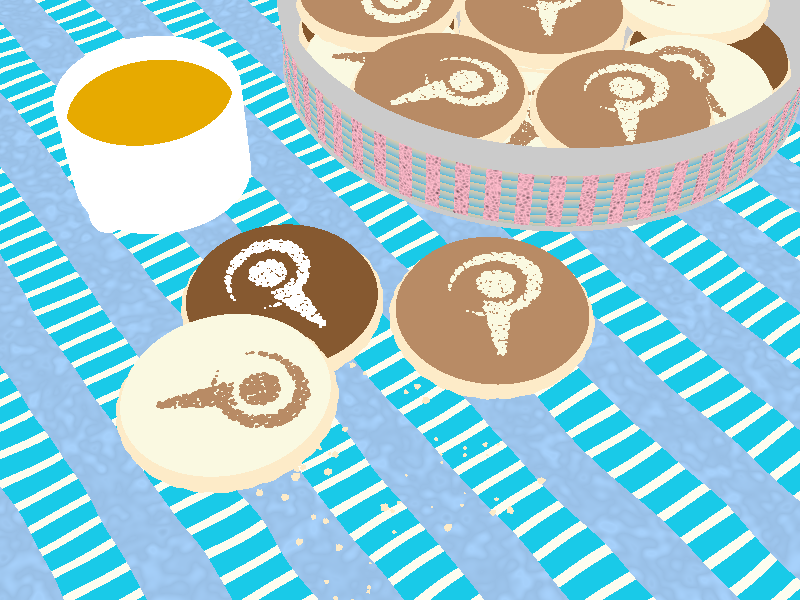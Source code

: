 //oooooooooooooooooooooooooooooooooooooooooooooooooooooooooooooooooooooooo//
//                                                                        //
// Windows users: to start rendering this image, press Alt+G or the 'Run' //
// button on the toobar.                                                  //
//                                                                        //
// Experienced windows users: try right-clicking on the line below ...    //
//                                                                        //
// +w320 +h240
// +w800 +h600 +a0.3 +am2
//                                                                        //
// See the docs for full explanations of new features such as the above.  //
//                                                                        //
//oooooooooooooooooooooooooooooooooooooooooooooooooooooooooooooooooooooooo//

// Persistence Of Vision raytracer version 3.5 sample file.
// Copyright 2001 Fabien Mosen

#include "colors.inc"
#include "functions.inc"
#include "logo.inc"

global_settings {max_trace_level 5}

camera {location <20,40,28> direction 2*z look_at <0,2,0>}

light_source {<-140,200,300> rgb <1.0, 1.0, 0.95>*1.5}
light_source {<140,200,-300> rgb <0.9, 0.9, 1.00>*0.8 shadowless}

#declare r1 = seed(0);

//----------------------- THE TABLE
#declare Pig_1 =
pigment {
   gradient z
   color_map {
      [0.00, rgb <0.01, 0.59, 0.81>]
      [0.70, rgb <0.01, 0.59, 0.81>]
      [0.70, rgb <0.98, 0.98, 0.87>]
      [1.00, rgb <0.98, 0.98, 0.87>]
   }
   frequency 4
}

#declare Pig_2 =
pigment {
   bozo
   color_map {
      [0.00, rgb <0.35, 0.58, 0.88>*1.0]
      [0.25, rgb <0.35, 0.58, 0.88>*1.1]
      [0.50, rgb <0.35, 0.58, 0.88>*0.9]
      [0.75, rgb <0.35, 0.58, 0.88>*1.0]
      [1.00, rgb <0.35, 0.58, 0.88>*0.8]
   }
   scale 0.1
}

#declare Nappe =
cylinder {0,y*-1,50
   texture {
      pigment {
         gradient x
         pigment_map {
            [0.0, Pig_1]
            [0.5, Pig_1]
            [0.5, Pig_2]
            [1.0, Pig_2]
         }
         warp {turbulence .05 octaves 2}
      }
      normal {quilted 0.6 scale 0.025 warp {turbulence 0.05 octaves 2}}
      scale 5
      translate 10
   }
}

object {Nappe}

//----------------------- BISCUITS
#declare Tex_Biscuit =
texture {
   pigment {color rgb <0.98, 0.83, 0.58>}
   normal {dents 1.2 scale 0.01}
   finish {phong 0 brilliance 0.7}
}

#declare Base_Biscuit =
union {
   blob {
      threshold 0.7
      #declare I = 0;
      #while (I < 359)
         sphere {<4,0,0>, 1+rand(r1)*0.1, 1 rotate y*I}
         #declare I = I+(360/28);
      #end
   }
   cylinder {<0,0,0>, <0,0.5,0>, 4}
   texture {Tex_Biscuit}
}

#declare Chocolate =
union {
   difference {
      cone {<0,0,0>, 4.2, <0,0.4,0>, 4}
      cone {<0,0.1,0>, 3.6, <0,0.401,0>, 3.75}
   }
   torus {
      3.55, 0.1
      translate y*0.2
      clipped_by {torus {3.55+0.1, 0.1 translate y*0.1}}
   }
   union {
      #declare I = -4;
      #while (I < 4)
         cylinder {<-4,0.1,I>,<4,0.1,I>, 0.05}
         #declare I = I+0.5;
      #end
      clipped_by {cone {<0,0,0>, 4.2, <0,0.4,0>, 4}}
   }
   torus {3.96, 0.04 translate y*0.4}
   torus {3.79, 0.04 translate y*0.4}
}

#declare LogoFun =
object{Povray_Logo_Prism rotate x*90 scale 2.2 translate -0.3*z}

#declare ProjLogo =
blob {
   threshold 0.6
   #declare I = 0;
   #while (I < 1)
      #declare Pos = <-2+rand(r1)*4, 0, -2+rand(r1)*4>;
      #if (inside(LogoFun,Pos))
         sphere {Pos, 0.08, 1}
      #end
      #declare I = I+0.0002;
   #end
}

#declare Black_Chocolate =
texture {
   pigment {color rgb <0.24, 0.10, 0.03>}
   normal {wrinkles 0.2}
   finish {specular 0.3}
   }
#declare Milk_Chocolate =
texture {
   pigment {color rgb <0.48, 0.26, 0.13>}
   normal {wrinkles 0.2}
   finish {specular 0.2}
}
#declare White_Chocolate =
texture {
   pigment {color rgb <0.96, 0.95, 0.75>}
   normal {wrinkles 0.2}
   finish {ambient 0.3 specular 0.01}
}

#declare Icing = texture {
   pigment {rgbf <0.95, 0.95, 1.00, 0.1>*1.2}
   normal {bumps 0.1}
}

#declare Biscuit_1 =
union {
   object {Base_Biscuit}
   object {Chocolate translate y*0.5 texture {Black_Chocolate}}
   disc {
      <0,0.101,0>, y, 3.6
      translate y*0.5
      texture {Black_Chocolate} normal {bumps 0.3 scale 0.05}
   }
   object {ProjLogo scale 1.5 rotate y*-90 translate <-0.4,0.6,0.5> texture {Icing}}
   translate y*0.5
}
#declare Biscuit_2 =
union {
   object {Base_Biscuit}
   object {Chocolate translate y*0.5 texture {Milk_Chocolate}}
   disc {
      <0,0.101,0>, y, 3.6
      translate y*0.5
      texture {Milk_Chocolate} normal {bumps 0.3 scale 0.05}
   }
   object {ProjLogo scale 1.5 rotate y*-90 translate <-0.4,0.6,0.5> texture {White_Chocolate}}
   translate y*0.5
}
#declare Biscuit_3 =
union {
   object {Base_Biscuit}
   object {Chocolate translate y*0.5 texture {White_Chocolate}}
   disc {
      <0,0.101,0>, y, 3.6
      translate y*0.5
      texture {White_Chocolate} normal {bumps 0.3 scale 0.05}
   }
   object {ProjLogo scale 1.5 rotate y*-90 translate <-0.4,0.6,0.5> texture {Milk_Chocolate}}
   translate y*0.5
}

object {Biscuit_2 rotate y*-80 translate <-3.5,0,2>}
object {Biscuit_1 rotate y*-120 translate <3.5,0,-4>}
object {Biscuit_3 rotate x*-4 translate <8.5,0.9,0>}

#macro SevenBiscuits (Bisc,Num)
   union {
      #declare I = 0;
      #while (I < Num)
         object {Bisc translate x*9 rotate y*60*I}
         #declare I = I+1;
      #end
      object {Bisc}
   }
#end

//----------------------- CRUMBS
#declare Fun_Sphere = function {x*x + y*y +z*z}

#declare Crumb =
isosurface {
   function {Fun_Sphere(x,y,z) + f_noise3d(x*2,y*2,z*2)*1}
   threshold 1
   max_gradient 3.9
   //max_gradient 15
   accuracy 0.01
   contained_by {box {-1,1}}
   scale 0.5
}

#declare r1 = seed(0);

#declare I = 0;
#while (I < 1)
   object {
      Crumb
      rotate rand(r1)*360
      scale 0.2+rand(r1)*0.3
      translate <rand(r1)*10,0,rand(r1)*10>
      texture {Tex_Biscuit}
   }
   object {
      Crumb
      rotate rand(r1)*360
      scale 0.1+rand(r1)*0.15
      translate <rand(r1)*10,0,rand(r1)*10>
      texture {Tex_Biscuit}
   }
   #declare I = I+0.03;
#end

//----------------------- METAL BOX
#declare Pig3 =
pigment {
   gradient y
   color_map {
      [0, rgb <0.1, 0.5, 0.7>]
      [1, rgb <0.7, 0.6, 0.4>]
   }
   scale 0.5
}

#declare Pig4 =
pigment {
   crackle
   color_map {
      [0, rgb <1.0, 0.5, 0.6>]
      [1, rgb <0.0, 0.0, 0.0>]
   }
   scale 0.2
}

#declare MetalBoxPig =
pigment {
   radial frequency 60
   pigment_map {
      [0.0, Pig3]
      [0.5, Pig3]
      [0.5, Pig4]
      [1.0, Pig4]
   }
}

#declare BiscuitBox =
union {
   difference {
      cylinder {<0,0,0>, <0,5,0>, 14}
      cylinder {<0,0.1,0>, <0,5.1,0>, 13.9}
   }
   torus {14, 0.1 translate y*5}
   torus {14, 0.1 translate y*0.1}
   torus {14, 0.1 scale <1,2,1> translate y*4}
   cylinder {
      <0,0.3,0>,<0,3.5,0>, 14.01 open
      pigment {MetalBoxPig}
      finish {phong 0.8 reflection {0.01, 0.15}}
   }
   pigment {Gray60}
   finish {phong 0.8 metallic reflection {0.5, 0.7}}
}

union {
   object {BiscuitBox}
   object {SevenBiscuits (Biscuit_1,6)}
   object {SevenBiscuits (Biscuit_3,6) rotate y*30 translate y*1}
   object {SevenBiscuits (Biscuit_2,5) rotate y*0 translate y*2}
   rotate y*-75 translate <-18,0,-12>
}

//-----------------------CUP OF TEA
#declare TeaCup =
union {
   difference {
      cylinder {<0,1.2,0>, <0,6,0>, 4.2}
      cylinder {<0,1,0>, <0,6.2,0>, 3.8}
   }

   difference {
      cylinder {<0,0.2,0>, <0,2.5,0>, 4}
      torus {2.8, 1 translate y*2.5}
      torus {4, 1 translate y*0}
      cylinder {<0,1.5,0>, <0,2.6,0>, 2.8}
   }

   difference {
      #declare LiquidLevel = 5;
      cylinder {<0,1.4,0>, <0,LiquidLevel,0>, 4}
      torus {3.6, 0.2 translate y*LiquidLevel}
      cylinder {<0,LiquidLevel-0.2,0>,<0,LiquidLevel+0.3,0>,3.6}
      pigment {Orange*0.8 filter 0.6}
      finish {phong 0.7 reflection 0.15}
      normal {bumps 0.05 scale 1}
   }

   torus {4.0, 0.2 translate y*6.0}
   torus {4.0, 0.2 translate y*1.2}
   torus {2.8, 0.2 translate y*0.2}

   union {
      difference {
         cylinder {<0.2,0,0>,<-0.2,0,0>,0.5}
         torus {0.5, 0.2 rotate z*90 translate x*0.2}
         translate y*1.25
      }
      difference {
         cylinder {<0.2,0,0>,<-0.2,0,0>,0.5}
         torus {0.5, 0.2 rotate z*90 translate x*0.2}
         translate y*-1.25
      }
      torus {1.25, 0.3 rotate x*90 clipped_by {plane {x,0 inverse}} translate x*0.8}
      cylinder {<0,-1.25,0>,<0.8,-1.25,0>,0.3}
      cylinder {<0,1.25,0>,<0.8,1.25,0>,0.3}
      scale <1,1,1.5> translate <4.2,4,0> rotate y*-90
   }

   pigment {White}
   normal {bumps 0.05 scale 3}
   finish {phong 0.8 reflection 0.1}
}

object {TeaCup rotate y*50 translate <4,0,-14>}
